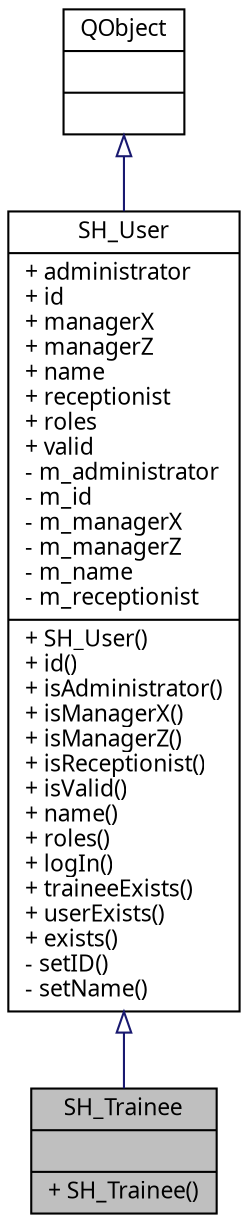 digraph "SH_Trainee"
{
 // INTERACTIVE_SVG=YES
  bgcolor="transparent";
  edge [fontname="Verdana",fontsize="11",labelfontname="Verdana",labelfontsize="11"];
  node [fontname="Verdana",fontsize="11",shape=record];
  Node1 [label="{SH_Trainee\n||+ SH_Trainee()\l}",height=0.2,width=0.4,color="black", fillcolor="grey75", style="filled" fontcolor="black"];
  Node2 -> Node1 [dir="back",color="midnightblue",fontsize="11",style="solid",arrowtail="onormal"];
  Node2 [label="{SH_User\n|+ administrator\l+ id\l+ managerX\l+ managerZ\l+ name\l+ receptionist\l+ roles\l+ valid\l- m_administrator\l- m_id\l- m_managerX\l- m_managerZ\l- m_name\l- m_receptionist\l|+ SH_User()\l+ id()\l+ isAdministrator()\l+ isManagerX()\l+ isManagerZ()\l+ isReceptionist()\l+ isValid()\l+ name()\l+ roles()\l+ logIn()\l+ traineeExists()\l+ userExists()\l+ exists()\l- setID()\l- setName()\l}",height=0.2,width=0.4,color="black",URL="$classSH__User.html"];
  Node3 -> Node2 [dir="back",color="midnightblue",fontsize="11",style="solid",arrowtail="onormal"];
  Node3 [label="{QObject\n||}",height=0.2,width=0.4,color="black",URL="$classQObject.html"];
}
